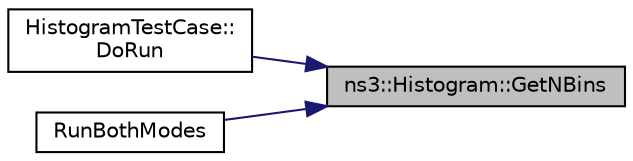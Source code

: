 digraph "ns3::Histogram::GetNBins"
{
 // LATEX_PDF_SIZE
  edge [fontname="Helvetica",fontsize="10",labelfontname="Helvetica",labelfontsize="10"];
  node [fontname="Helvetica",fontsize="10",shape=record];
  rankdir="RL";
  Node1 [label="ns3::Histogram::GetNBins",height=0.2,width=0.4,color="black", fillcolor="grey75", style="filled", fontcolor="black",tooltip="Returns the number of bins in the histogram."];
  Node1 -> Node2 [dir="back",color="midnightblue",fontsize="10",style="solid",fontname="Helvetica"];
  Node2 [label="HistogramTestCase::\lDoRun",height=0.2,width=0.4,color="black", fillcolor="white", style="filled",URL="$class_histogram_test_case.html#a8d45636a7bdcdb490eeb486acf5a47f1",tooltip="Implementation to actually run this TestCase."];
  Node1 -> Node3 [dir="back",color="midnightblue",fontsize="10",style="solid",fontname="Helvetica"];
  Node3 [label="RunBothModes",height=0.2,width=0.4,color="black", fillcolor="white", style="filled",URL="$empirical-random-variable-example_8cc.html#a1721e2124be9e3cd5998304200e41db6",tooltip=" "];
}
